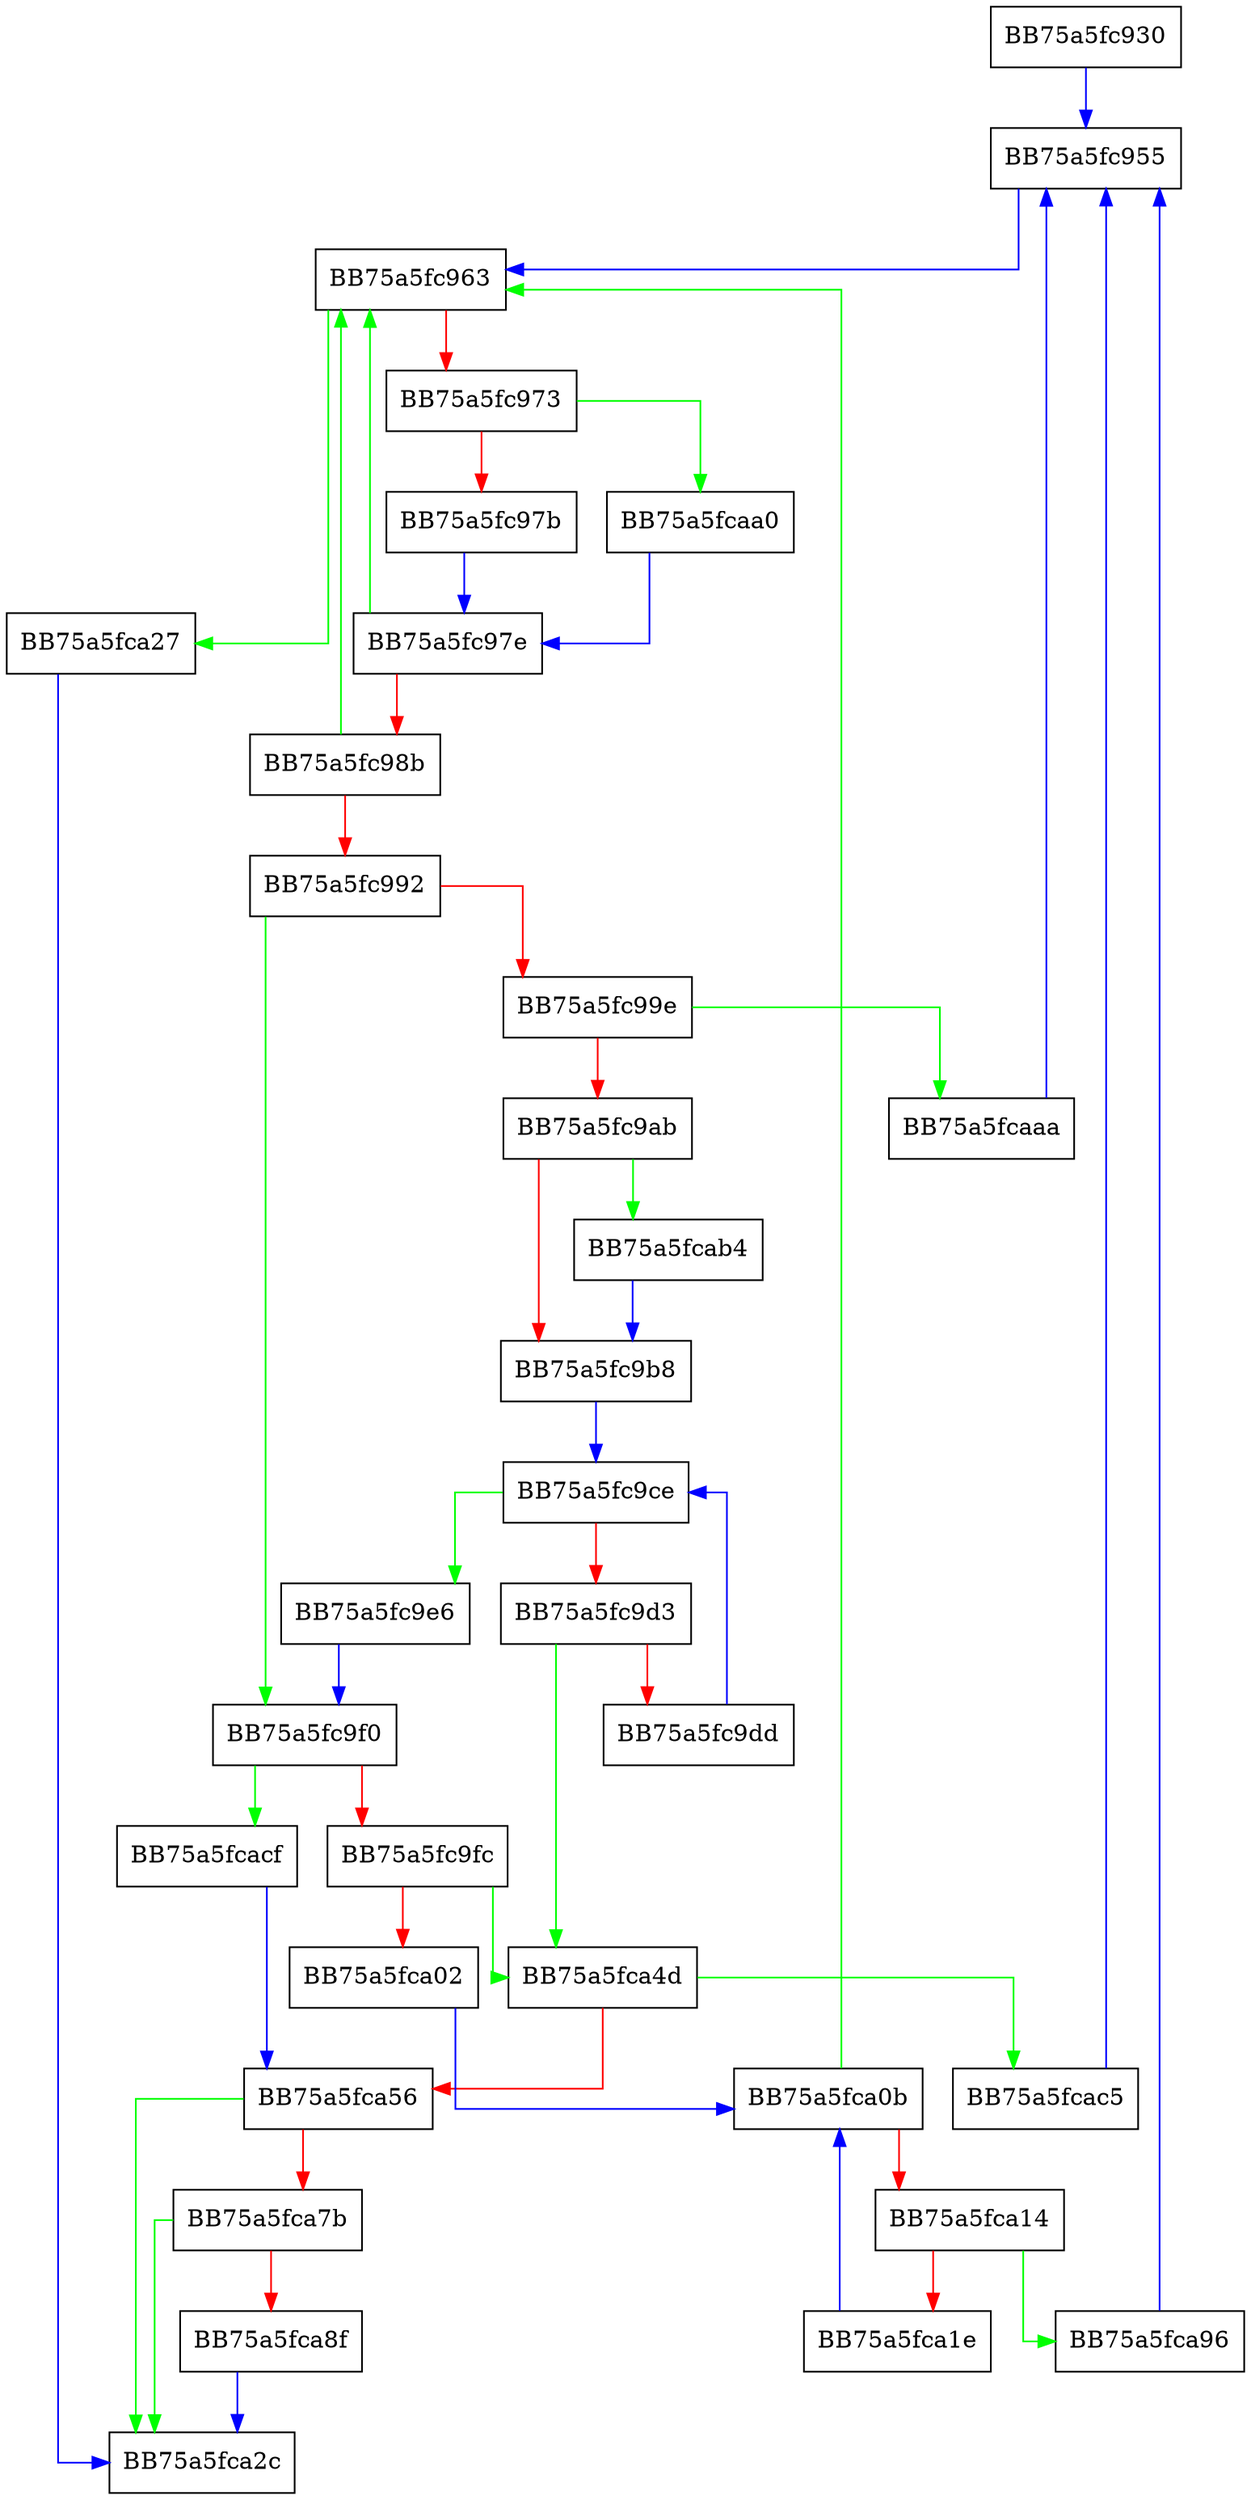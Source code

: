 digraph FindNext {
  node [shape="box"];
  graph [splines=ortho];
  BB75a5fc930 -> BB75a5fc955 [color="blue"];
  BB75a5fc955 -> BB75a5fc963 [color="blue"];
  BB75a5fc963 -> BB75a5fca27 [color="green"];
  BB75a5fc963 -> BB75a5fc973 [color="red"];
  BB75a5fc973 -> BB75a5fcaa0 [color="green"];
  BB75a5fc973 -> BB75a5fc97b [color="red"];
  BB75a5fc97b -> BB75a5fc97e [color="blue"];
  BB75a5fc97e -> BB75a5fc963 [color="green"];
  BB75a5fc97e -> BB75a5fc98b [color="red"];
  BB75a5fc98b -> BB75a5fc963 [color="green"];
  BB75a5fc98b -> BB75a5fc992 [color="red"];
  BB75a5fc992 -> BB75a5fc9f0 [color="green"];
  BB75a5fc992 -> BB75a5fc99e [color="red"];
  BB75a5fc99e -> BB75a5fcaaa [color="green"];
  BB75a5fc99e -> BB75a5fc9ab [color="red"];
  BB75a5fc9ab -> BB75a5fcab4 [color="green"];
  BB75a5fc9ab -> BB75a5fc9b8 [color="red"];
  BB75a5fc9b8 -> BB75a5fc9ce [color="blue"];
  BB75a5fc9ce -> BB75a5fc9e6 [color="green"];
  BB75a5fc9ce -> BB75a5fc9d3 [color="red"];
  BB75a5fc9d3 -> BB75a5fca4d [color="green"];
  BB75a5fc9d3 -> BB75a5fc9dd [color="red"];
  BB75a5fc9dd -> BB75a5fc9ce [color="blue"];
  BB75a5fc9e6 -> BB75a5fc9f0 [color="blue"];
  BB75a5fc9f0 -> BB75a5fcacf [color="green"];
  BB75a5fc9f0 -> BB75a5fc9fc [color="red"];
  BB75a5fc9fc -> BB75a5fca4d [color="green"];
  BB75a5fc9fc -> BB75a5fca02 [color="red"];
  BB75a5fca02 -> BB75a5fca0b [color="blue"];
  BB75a5fca0b -> BB75a5fc963 [color="green"];
  BB75a5fca0b -> BB75a5fca14 [color="red"];
  BB75a5fca14 -> BB75a5fca96 [color="green"];
  BB75a5fca14 -> BB75a5fca1e [color="red"];
  BB75a5fca1e -> BB75a5fca0b [color="blue"];
  BB75a5fca27 -> BB75a5fca2c [color="blue"];
  BB75a5fca4d -> BB75a5fcac5 [color="green"];
  BB75a5fca4d -> BB75a5fca56 [color="red"];
  BB75a5fca56 -> BB75a5fca2c [color="green"];
  BB75a5fca56 -> BB75a5fca7b [color="red"];
  BB75a5fca7b -> BB75a5fca2c [color="green"];
  BB75a5fca7b -> BB75a5fca8f [color="red"];
  BB75a5fca8f -> BB75a5fca2c [color="blue"];
  BB75a5fca96 -> BB75a5fc955 [color="blue"];
  BB75a5fcaa0 -> BB75a5fc97e [color="blue"];
  BB75a5fcaaa -> BB75a5fc955 [color="blue"];
  BB75a5fcab4 -> BB75a5fc9b8 [color="blue"];
  BB75a5fcac5 -> BB75a5fc955 [color="blue"];
  BB75a5fcacf -> BB75a5fca56 [color="blue"];
}